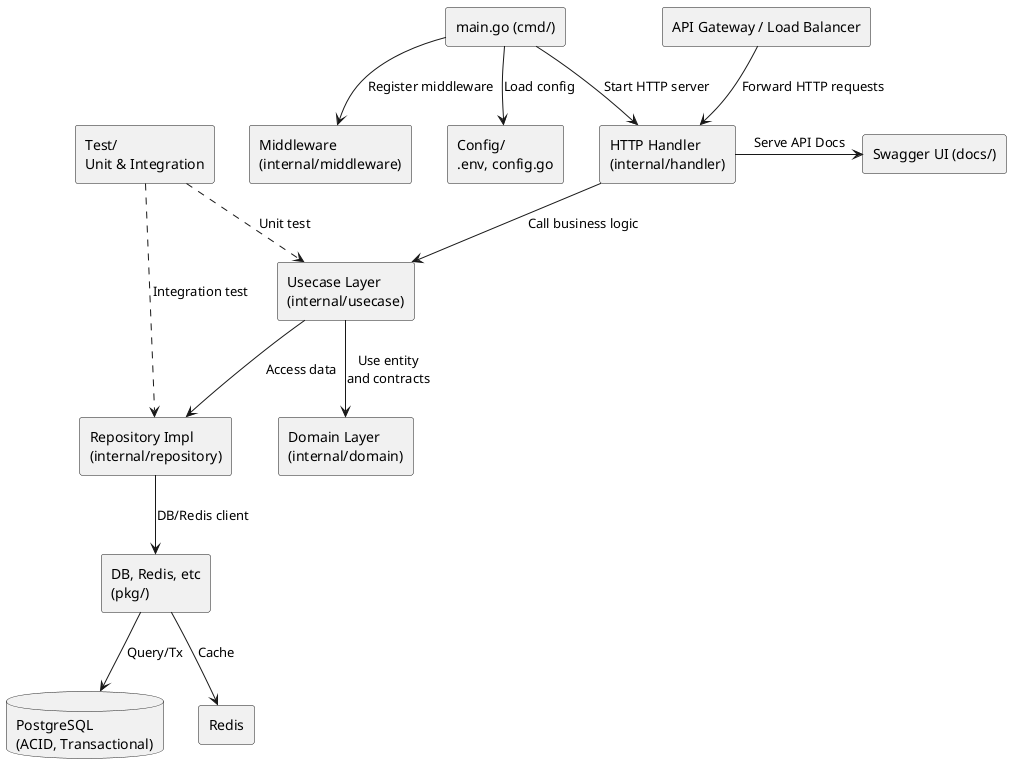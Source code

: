 @startuml
' ========== Entry Point & External Layer ==========
rectangle "main.go (cmd/)" as main
rectangle "API Gateway / Load Balancer" as gateway
rectangle "Swagger UI (docs/)" as swagger

' ========== Interface Layer ==========
rectangle "HTTP Handler\n(internal/handler)" as handler
rectangle "Middleware\n(internal/middleware)" as middleware

' ========== Application/Usecase Layer ==========
rectangle "Usecase Layer\n(internal/usecase)" as usecase

' ========== Domain Layer ==========
rectangle "Domain Layer\n(internal/domain)" as domain

' ========== Infrastructure Layer ==========
rectangle "Repository Impl\n(internal/repository)" as repo
rectangle "DB, Redis, etc\n(pkg/)" as infra

' ========== Storage Layer ==========
database "PostgreSQL\n(ACID, Transactional)" as db
rectangle "Redis" as redis

' ========== Config ==========
rectangle "Config/\n.env, config.go" as config

' ========== Testing ==========
rectangle "Test/\nUnit & Integration" as test

' ========== Relationships & Flow ==========
main -down-> config : Load config
main -down-> handler : Start HTTP server
main -down-> middleware : Register middleware
gateway -down-> handler : Forward HTTP requests
handler -down-> usecase : Call business logic
usecase -down-> domain : Use entity\nand contracts
usecase -down-> repo : Access data
repo -down-> infra : DB/Redis client
infra -down-> db : Query/Tx
infra -down-> redis : Cache

handler -right-> swagger : Serve API Docs

test ..> usecase : Unit test
test ..> repo : Integration test
@enduml